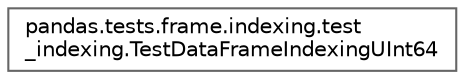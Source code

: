 digraph "Graphical Class Hierarchy"
{
 // LATEX_PDF_SIZE
  bgcolor="transparent";
  edge [fontname=Helvetica,fontsize=10,labelfontname=Helvetica,labelfontsize=10];
  node [fontname=Helvetica,fontsize=10,shape=box,height=0.2,width=0.4];
  rankdir="LR";
  Node0 [id="Node000000",label="pandas.tests.frame.indexing.test\l_indexing.TestDataFrameIndexingUInt64",height=0.2,width=0.4,color="grey40", fillcolor="white", style="filled",URL="$d7/d05/classpandas_1_1tests_1_1frame_1_1indexing_1_1test__indexing_1_1TestDataFrameIndexingUInt64.html",tooltip=" "];
}

